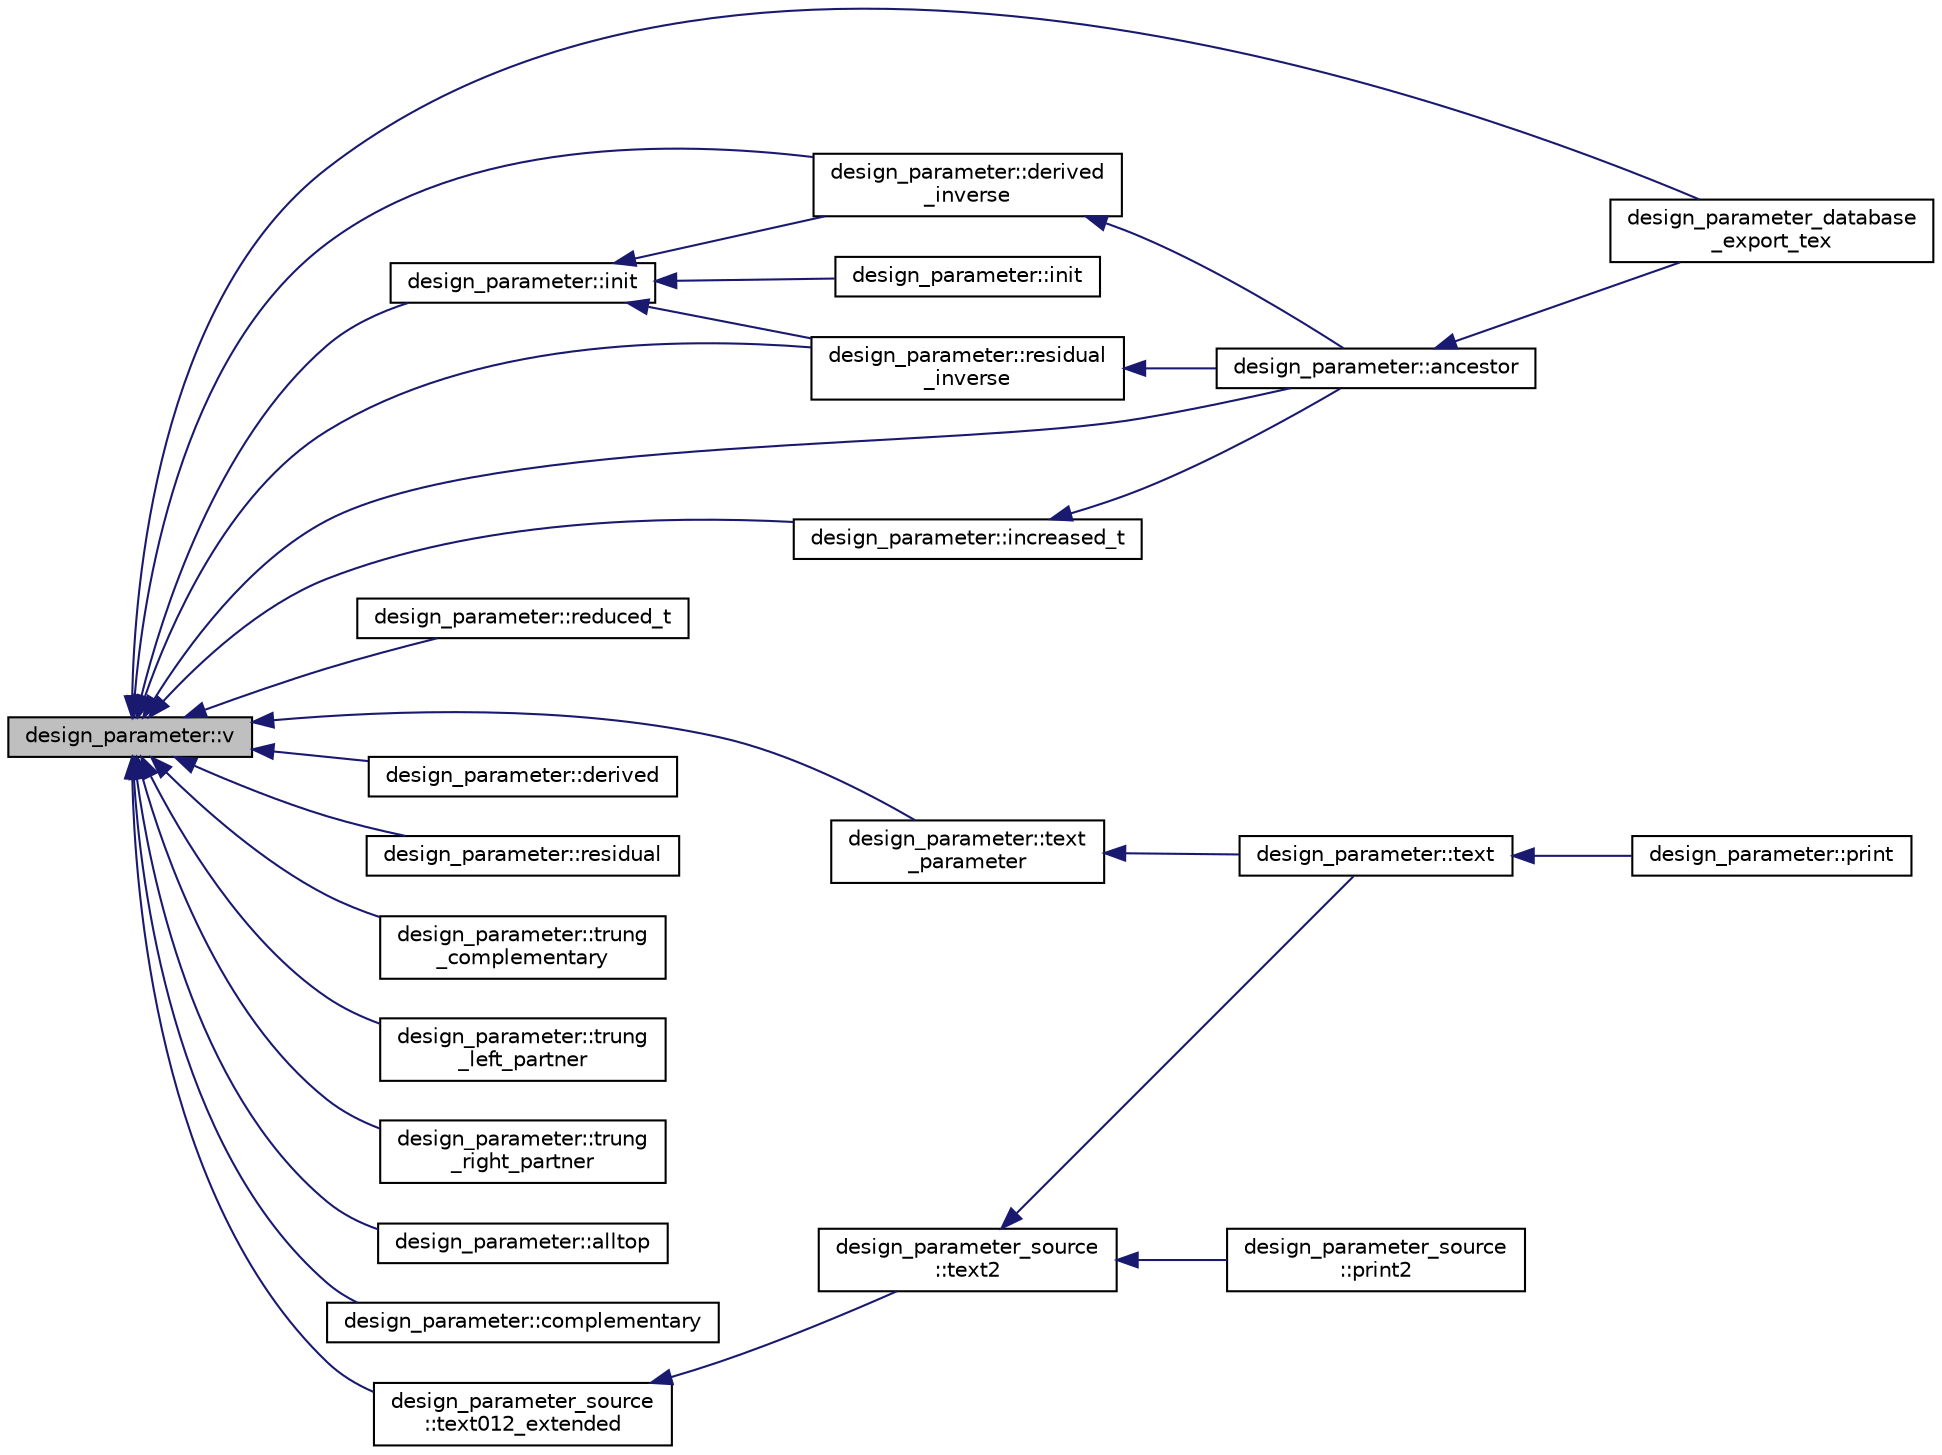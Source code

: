digraph "design_parameter::v"
{
  edge [fontname="Helvetica",fontsize="10",labelfontname="Helvetica",labelfontsize="10"];
  node [fontname="Helvetica",fontsize="10",shape=record];
  rankdir="LR";
  Node2343 [label="design_parameter::v",height=0.2,width=0.4,color="black", fillcolor="grey75", style="filled", fontcolor="black"];
  Node2343 -> Node2344 [dir="back",color="midnightblue",fontsize="10",style="solid",fontname="Helvetica"];
  Node2344 [label="design_parameter_database\l_export_tex",height=0.2,width=0.4,color="black", fillcolor="white", style="filled",URL="$d9/d60/discreta_8h.html#a075808c1cf57d126d15a0d7794716de7"];
  Node2343 -> Node2345 [dir="back",color="midnightblue",fontsize="10",style="solid",fontname="Helvetica"];
  Node2345 [label="design_parameter::init",height=0.2,width=0.4,color="black", fillcolor="white", style="filled",URL="$da/d94/classdesign__parameter.html#af77829be8d9058a84169c36143307b5d"];
  Node2345 -> Node2346 [dir="back",color="midnightblue",fontsize="10",style="solid",fontname="Helvetica"];
  Node2346 [label="design_parameter::init",height=0.2,width=0.4,color="black", fillcolor="white", style="filled",URL="$da/d94/classdesign__parameter.html#a1d2908af6f9375845123117b6cc22910"];
  Node2345 -> Node2347 [dir="back",color="midnightblue",fontsize="10",style="solid",fontname="Helvetica"];
  Node2347 [label="design_parameter::derived\l_inverse",height=0.2,width=0.4,color="black", fillcolor="white", style="filled",URL="$da/d94/classdesign__parameter.html#acbfce2a35f0c379d5888acdc8d74ae19"];
  Node2347 -> Node2348 [dir="back",color="midnightblue",fontsize="10",style="solid",fontname="Helvetica"];
  Node2348 [label="design_parameter::ancestor",height=0.2,width=0.4,color="black", fillcolor="white", style="filled",URL="$da/d94/classdesign__parameter.html#abd616d2e29cde6f3e797abab001af0c6"];
  Node2348 -> Node2344 [dir="back",color="midnightblue",fontsize="10",style="solid",fontname="Helvetica"];
  Node2345 -> Node2349 [dir="back",color="midnightblue",fontsize="10",style="solid",fontname="Helvetica"];
  Node2349 [label="design_parameter::residual\l_inverse",height=0.2,width=0.4,color="black", fillcolor="white", style="filled",URL="$da/d94/classdesign__parameter.html#a98630a1cdc565c3c826a2636a499c5f6"];
  Node2349 -> Node2348 [dir="back",color="midnightblue",fontsize="10",style="solid",fontname="Helvetica"];
  Node2343 -> Node2350 [dir="back",color="midnightblue",fontsize="10",style="solid",fontname="Helvetica"];
  Node2350 [label="design_parameter::text\l_parameter",height=0.2,width=0.4,color="black", fillcolor="white", style="filled",URL="$da/d94/classdesign__parameter.html#a04f64f7acdaa60b07d19b4592b14c109"];
  Node2350 -> Node2351 [dir="back",color="midnightblue",fontsize="10",style="solid",fontname="Helvetica"];
  Node2351 [label="design_parameter::text",height=0.2,width=0.4,color="black", fillcolor="white", style="filled",URL="$da/d94/classdesign__parameter.html#a200510dc60483800cc6985b77d4ee50c"];
  Node2351 -> Node2352 [dir="back",color="midnightblue",fontsize="10",style="solid",fontname="Helvetica"];
  Node2352 [label="design_parameter::print",height=0.2,width=0.4,color="black", fillcolor="white", style="filled",URL="$da/d94/classdesign__parameter.html#ac9c431a5408809b0c229eacaa924781b"];
  Node2343 -> Node2353 [dir="back",color="midnightblue",fontsize="10",style="solid",fontname="Helvetica"];
  Node2353 [label="design_parameter::reduced_t",height=0.2,width=0.4,color="black", fillcolor="white", style="filled",URL="$da/d94/classdesign__parameter.html#a5915575234fd91b3419a36c40f0bc374"];
  Node2343 -> Node2354 [dir="back",color="midnightblue",fontsize="10",style="solid",fontname="Helvetica"];
  Node2354 [label="design_parameter::increased_t",height=0.2,width=0.4,color="black", fillcolor="white", style="filled",URL="$da/d94/classdesign__parameter.html#a8f39a90927d51e3cb3772bc98c94d7d0"];
  Node2354 -> Node2348 [dir="back",color="midnightblue",fontsize="10",style="solid",fontname="Helvetica"];
  Node2343 -> Node2355 [dir="back",color="midnightblue",fontsize="10",style="solid",fontname="Helvetica"];
  Node2355 [label="design_parameter::derived",height=0.2,width=0.4,color="black", fillcolor="white", style="filled",URL="$da/d94/classdesign__parameter.html#a72b457aff4b3747f90ed7fbda1941de0"];
  Node2343 -> Node2347 [dir="back",color="midnightblue",fontsize="10",style="solid",fontname="Helvetica"];
  Node2343 -> Node2356 [dir="back",color="midnightblue",fontsize="10",style="solid",fontname="Helvetica"];
  Node2356 [label="design_parameter::residual",height=0.2,width=0.4,color="black", fillcolor="white", style="filled",URL="$da/d94/classdesign__parameter.html#a927b3017b92919197fa53d9888409411"];
  Node2343 -> Node2349 [dir="back",color="midnightblue",fontsize="10",style="solid",fontname="Helvetica"];
  Node2343 -> Node2348 [dir="back",color="midnightblue",fontsize="10",style="solid",fontname="Helvetica"];
  Node2343 -> Node2357 [dir="back",color="midnightblue",fontsize="10",style="solid",fontname="Helvetica"];
  Node2357 [label="design_parameter::trung\l_complementary",height=0.2,width=0.4,color="black", fillcolor="white", style="filled",URL="$da/d94/classdesign__parameter.html#a2de27fa4f3a609b37620207144807175"];
  Node2343 -> Node2358 [dir="back",color="midnightblue",fontsize="10",style="solid",fontname="Helvetica"];
  Node2358 [label="design_parameter::trung\l_left_partner",height=0.2,width=0.4,color="black", fillcolor="white", style="filled",URL="$da/d94/classdesign__parameter.html#a2a8f8342e811614d8be1f81b1f58fb7e"];
  Node2343 -> Node2359 [dir="back",color="midnightblue",fontsize="10",style="solid",fontname="Helvetica"];
  Node2359 [label="design_parameter::trung\l_right_partner",height=0.2,width=0.4,color="black", fillcolor="white", style="filled",URL="$da/d94/classdesign__parameter.html#a866f154ac4db93b6000a155c35d9f8af"];
  Node2343 -> Node2360 [dir="back",color="midnightblue",fontsize="10",style="solid",fontname="Helvetica"];
  Node2360 [label="design_parameter::alltop",height=0.2,width=0.4,color="black", fillcolor="white", style="filled",URL="$da/d94/classdesign__parameter.html#ac91d8a483974702c826889aade83cd5f"];
  Node2343 -> Node2361 [dir="back",color="midnightblue",fontsize="10",style="solid",fontname="Helvetica"];
  Node2361 [label="design_parameter::complementary",height=0.2,width=0.4,color="black", fillcolor="white", style="filled",URL="$da/d94/classdesign__parameter.html#a9025f18483dfe3f57eecfc6a603b7df1"];
  Node2343 -> Node2362 [dir="back",color="midnightblue",fontsize="10",style="solid",fontname="Helvetica"];
  Node2362 [label="design_parameter_source\l::text012_extended",height=0.2,width=0.4,color="black", fillcolor="white", style="filled",URL="$df/d4b/classdesign__parameter__source.html#afa19c645725011722b75da5dee8b0945"];
  Node2362 -> Node2363 [dir="back",color="midnightblue",fontsize="10",style="solid",fontname="Helvetica"];
  Node2363 [label="design_parameter_source\l::text2",height=0.2,width=0.4,color="black", fillcolor="white", style="filled",URL="$df/d4b/classdesign__parameter__source.html#a729d62efa57d73e420470d47902c4bf2"];
  Node2363 -> Node2351 [dir="back",color="midnightblue",fontsize="10",style="solid",fontname="Helvetica"];
  Node2363 -> Node2364 [dir="back",color="midnightblue",fontsize="10",style="solid",fontname="Helvetica"];
  Node2364 [label="design_parameter_source\l::print2",height=0.2,width=0.4,color="black", fillcolor="white", style="filled",URL="$df/d4b/classdesign__parameter__source.html#a5e22836b470986f95bfcb322dfc37e82"];
}
